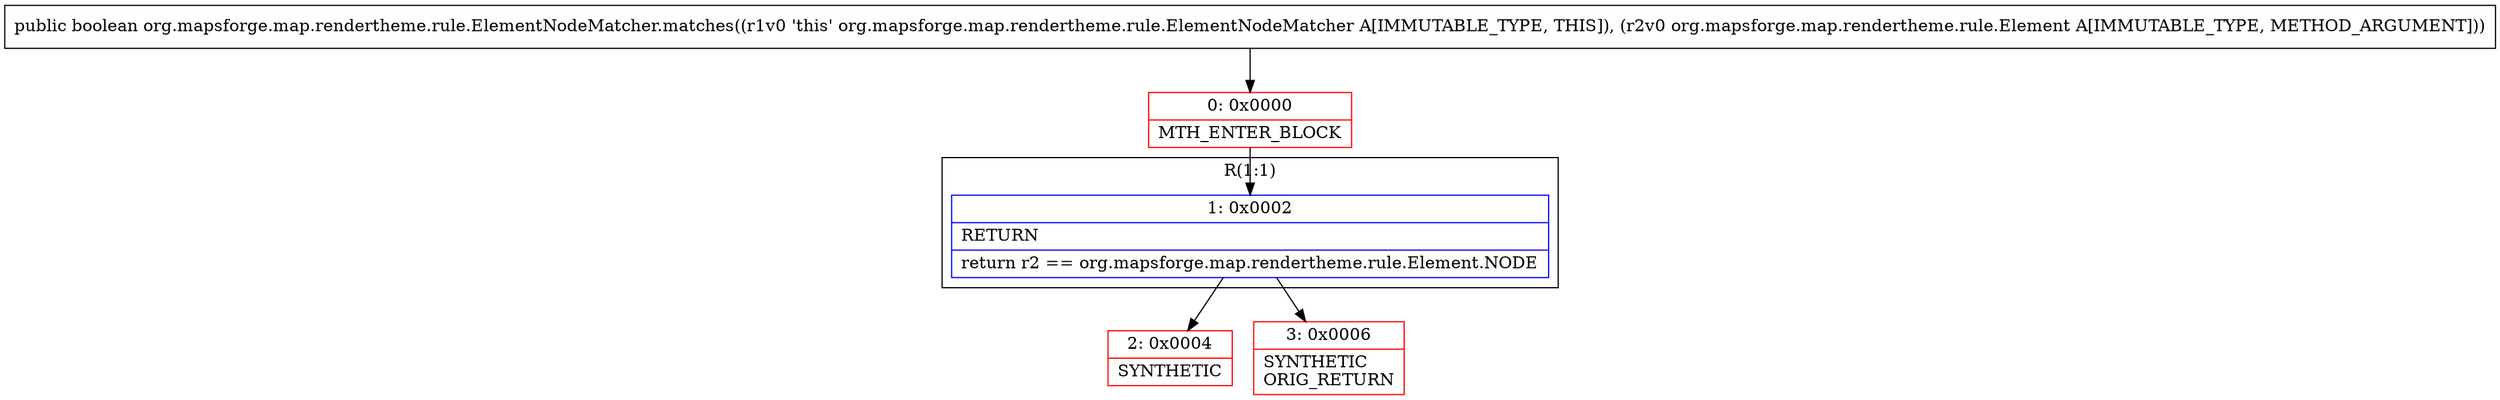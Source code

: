 digraph "CFG fororg.mapsforge.map.rendertheme.rule.ElementNodeMatcher.matches(Lorg\/mapsforge\/map\/rendertheme\/rule\/Element;)Z" {
subgraph cluster_Region_1483621758 {
label = "R(1:1)";
node [shape=record,color=blue];
Node_1 [shape=record,label="{1\:\ 0x0002|RETURN\l|return r2 == org.mapsforge.map.rendertheme.rule.Element.NODE\l}"];
}
Node_0 [shape=record,color=red,label="{0\:\ 0x0000|MTH_ENTER_BLOCK\l}"];
Node_2 [shape=record,color=red,label="{2\:\ 0x0004|SYNTHETIC\l}"];
Node_3 [shape=record,color=red,label="{3\:\ 0x0006|SYNTHETIC\lORIG_RETURN\l}"];
MethodNode[shape=record,label="{public boolean org.mapsforge.map.rendertheme.rule.ElementNodeMatcher.matches((r1v0 'this' org.mapsforge.map.rendertheme.rule.ElementNodeMatcher A[IMMUTABLE_TYPE, THIS]), (r2v0 org.mapsforge.map.rendertheme.rule.Element A[IMMUTABLE_TYPE, METHOD_ARGUMENT])) }"];
MethodNode -> Node_0;
Node_1 -> Node_2;
Node_1 -> Node_3;
Node_0 -> Node_1;
}

